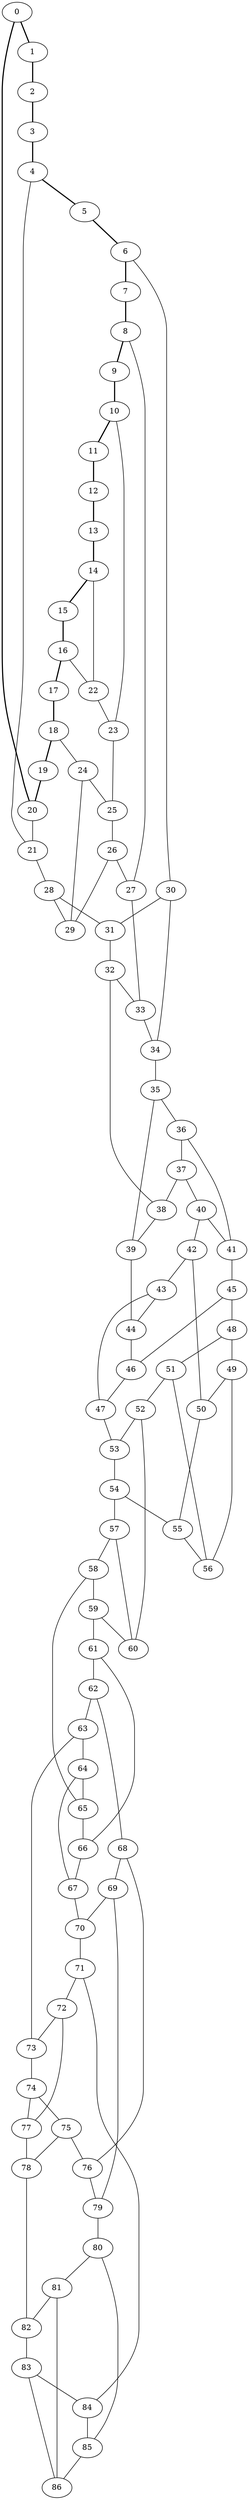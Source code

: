 graph G {
0 [ pos = " 43.00,0.00!" ];
0 -- 1[style=bold];
0 -- 20[style=bold];
1 [ pos = " 41.09,12.67!" ];
1 -- 2[style=bold];
2 [ pos = " 35.53,24.22!" ];
2 -- 3[style=bold];
3 [ pos = " 26.81,33.62!" ];
3 -- 4[style=bold];
4 [ pos = " 15.71,40.03!" ];
4 -- 5[style=bold];
4 -- 21;
5 [ pos = " 3.21,42.88!" ];
5 -- 6[style=bold];
6 [ pos = " -9.57,41.92!" ];
6 -- 7[style=bold];
6 -- 30;
7 [ pos = " -21.50,37.24!" ];
7 -- 8[style=bold];
8 [ pos = " -31.52,29.25!" ];
8 -- 9[style=bold];
8 -- 27;
9 [ pos = " -38.74,18.66!" ];
9 -- 10[style=bold];
10 [ pos = " -42.52,6.41!" ];
10 -- 11[style=bold];
10 -- 23;
11 [ pos = " -42.52,-6.41!" ];
11 -- 12[style=bold];
12 [ pos = " -38.74,-18.66!" ];
12 -- 13[style=bold];
13 [ pos = " -31.52,-29.25!" ];
13 -- 14[style=bold];
14 [ pos = " -21.50,-37.24!" ];
14 -- 15[style=bold];
14 -- 22;
15 [ pos = " -9.57,-41.92!" ];
15 -- 16[style=bold];
16 [ pos = " 3.21,-42.88!" ];
16 -- 17[style=bold];
16 -- 22;
17 [ pos = " 15.71,-40.03!" ];
17 -- 18[style=bold];
18 [ pos = " 26.81,-33.62!" ];
18 -- 19[style=bold];
18 -- 24;
19 [ pos = " 35.53,-24.22!" ];
19 -- 20[style=bold];
20 [ pos = " 41.09,-12.67!" ];
20 -- 21;
21 -- 28;
22 -- 23;
23 -- 25;
24 -- 25;
24 -- 29;
25 -- 26;
26 -- 27;
26 -- 29;
27 -- 33;
28 -- 29;
28 -- 31;
30 -- 31;
30 -- 34;
31 -- 32;
32 -- 33;
32 -- 38;
33 -- 34;
34 -- 35;
35 -- 36;
35 -- 39;
36 -- 37;
36 -- 41;
37 -- 38;
37 -- 40;
38 -- 39;
39 -- 44;
40 -- 41;
40 -- 42;
41 -- 45;
42 -- 43;
42 -- 50;
43 -- 44;
43 -- 47;
44 -- 46;
45 -- 46;
45 -- 48;
46 -- 47;
47 -- 53;
48 -- 49;
48 -- 51;
49 -- 50;
49 -- 56;
50 -- 55;
51 -- 52;
51 -- 56;
52 -- 53;
52 -- 60;
53 -- 54;
54 -- 55;
54 -- 57;
55 -- 56;
57 -- 58;
57 -- 60;
58 -- 59;
58 -- 65;
59 -- 60;
59 -- 61;
61 -- 62;
61 -- 66;
62 -- 63;
62 -- 68;
63 -- 64;
63 -- 73;
64 -- 65;
64 -- 67;
65 -- 66;
66 -- 67;
67 -- 70;
68 -- 69;
68 -- 76;
69 -- 70;
69 -- 79;
70 -- 71;
71 -- 72;
71 -- 84;
72 -- 73;
72 -- 77;
73 -- 74;
74 -- 75;
74 -- 77;
75 -- 76;
75 -- 78;
76 -- 79;
77 -- 78;
78 -- 82;
79 -- 80;
80 -- 81;
80 -- 85;
81 -- 82;
81 -- 86;
82 -- 83;
83 -- 84;
83 -- 86;
84 -- 85;
85 -- 86;
}
